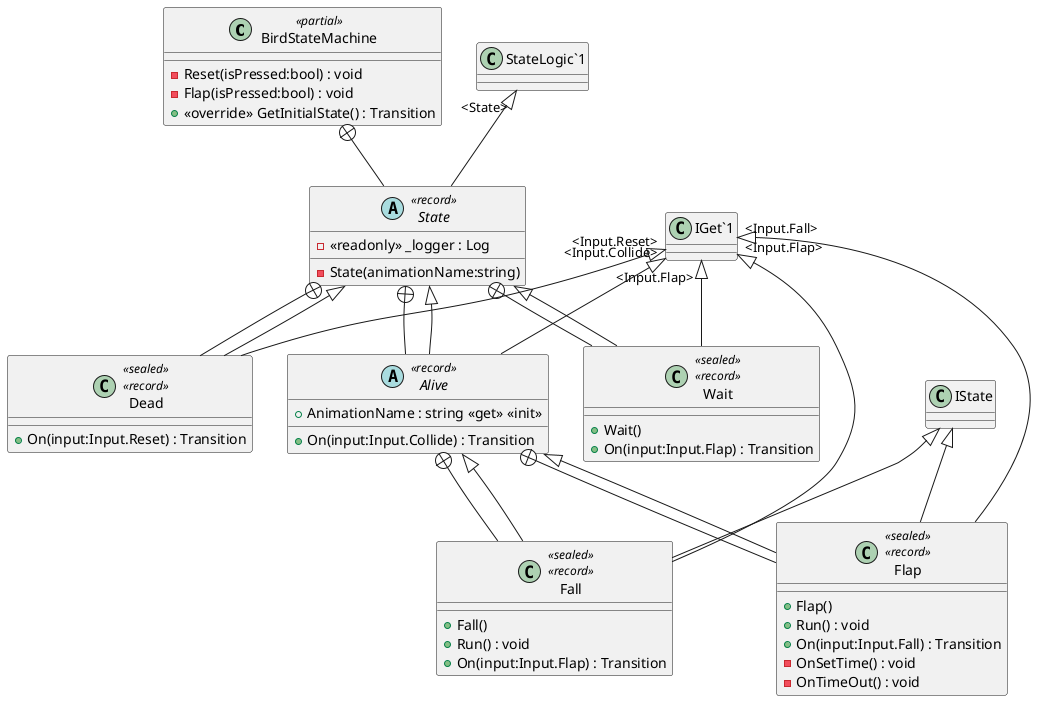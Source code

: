 @startuml
class BirdStateMachine <<partial>> {
    - Reset(isPressed:bool) : void
    - Flap(isPressed:bool) : void
    + <<override>> GetInitialState() : Transition
}
abstract class State <<record>> {
    - <<readonly>> _logger : Log
    - State(animationName:string)
}
class Wait <<sealed>> <<record>> {
    + Wait()
    + On(input:Input.Flap) : Transition
}
abstract class Alive <<record>> {
    + AnimationName : string <<get>> <<init>>
    + On(input:Input.Collide) : Transition
}
class Dead <<sealed>> <<record>> {
    + On(input:Input.Reset) : Transition
}
class Fall <<sealed>> <<record>> {
    + Fall()
    + Run() : void
    + On(input:Input.Flap) : Transition
}
class Flap <<sealed>> <<record>> {
    + Flap()
    + Run() : void
    + On(input:Input.Fall) : Transition
    - OnSetTime() : void
    - OnTimeOut() : void
}
BirdStateMachine +-- State
"StateLogic`1" "<State>" <|-- State
State +-- Wait
State <|-- Wait
"IGet`1" "<Input.Flap>" <|-- Wait
State +-- Alive
State <|-- Alive
"IGet`1" "<Input.Collide>" <|-- Alive
State +-- Dead
State <|-- Dead
"IGet`1" "<Input.Reset>" <|-- Dead
Alive +-- Fall
Alive <|-- Fall
"IGet`1" "<Input.Flap>" <|-- Fall
IState <|-- Fall
Alive +-- Flap
Alive <|-- Flap
"IGet`1" "<Input.Fall>" <|-- Flap
IState <|-- Flap
@enduml
